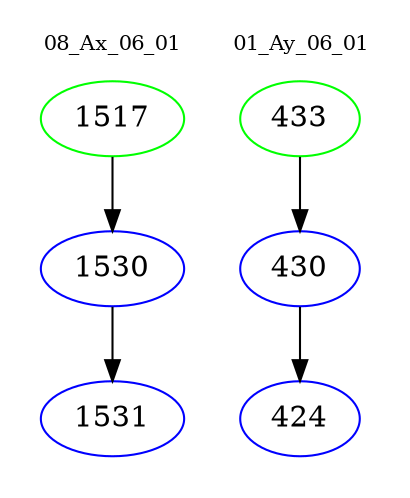 digraph{
subgraph cluster_0 {
color = white
label = "08_Ax_06_01";
fontsize=10;
T0_1517 [label="1517", color="green"]
T0_1517 -> T0_1530 [color="black"]
T0_1530 [label="1530", color="blue"]
T0_1530 -> T0_1531 [color="black"]
T0_1531 [label="1531", color="blue"]
}
subgraph cluster_1 {
color = white
label = "01_Ay_06_01";
fontsize=10;
T1_433 [label="433", color="green"]
T1_433 -> T1_430 [color="black"]
T1_430 [label="430", color="blue"]
T1_430 -> T1_424 [color="black"]
T1_424 [label="424", color="blue"]
}
}
